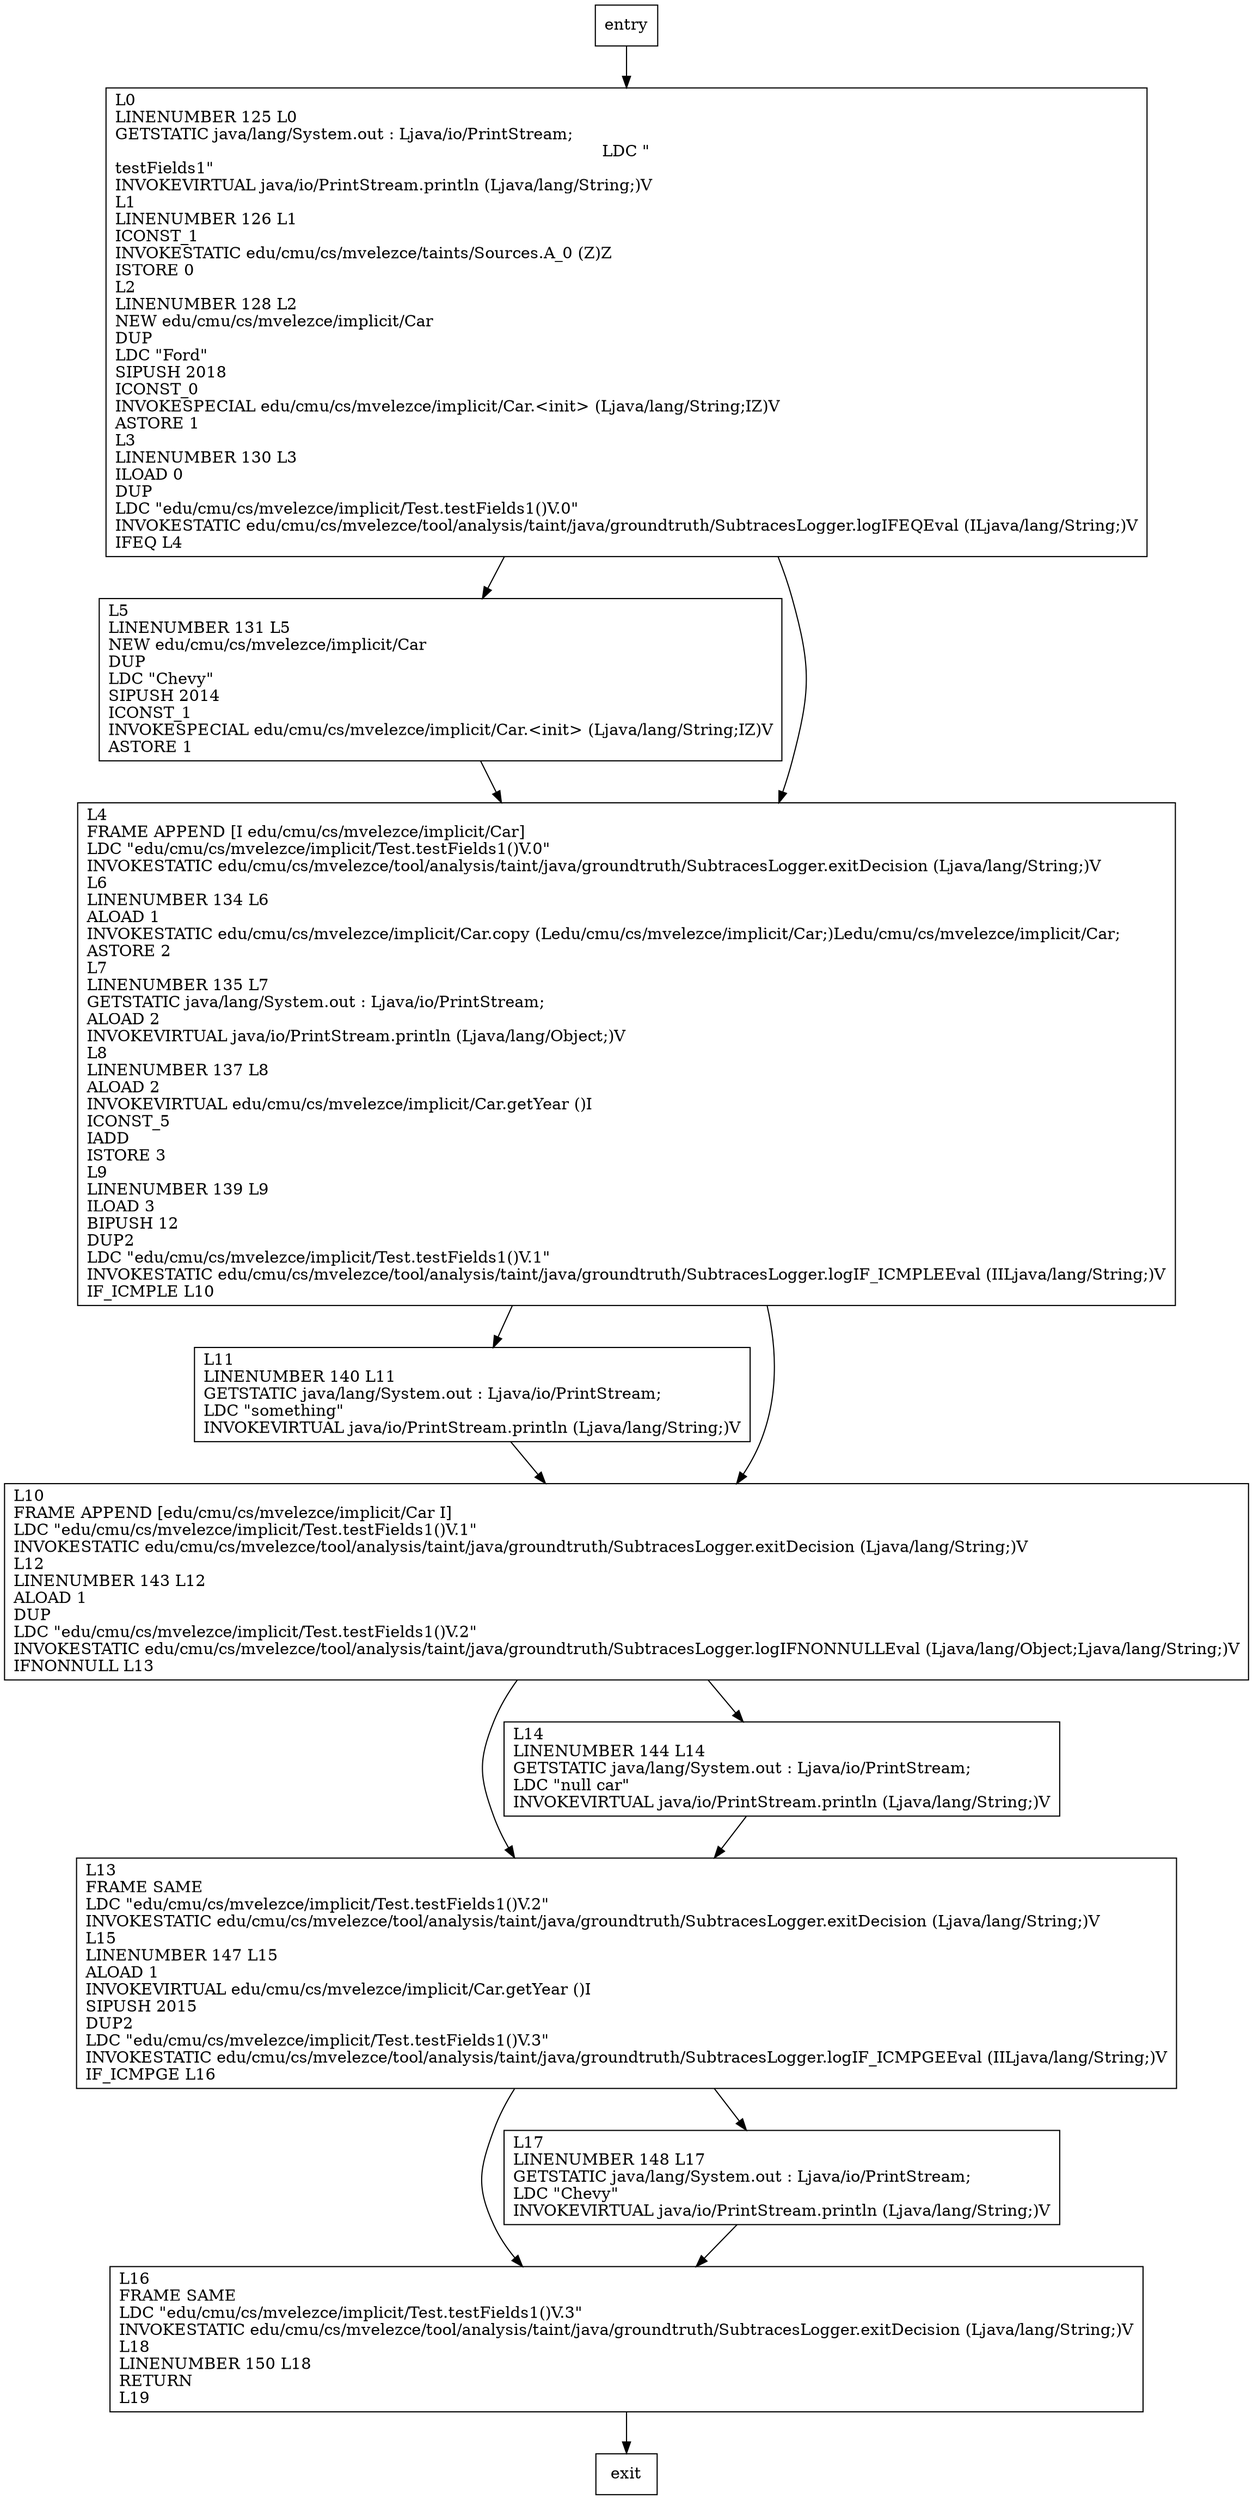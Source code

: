 digraph testFields1 {
node [shape=record];
255090450 [label="L0\lLINENUMBER 125 L0\lGETSTATIC java/lang/System.out : Ljava/io/PrintStream;\lLDC \"\ntestFields1\"\lINVOKEVIRTUAL java/io/PrintStream.println (Ljava/lang/String;)V\lL1\lLINENUMBER 126 L1\lICONST_1\lINVOKESTATIC edu/cmu/cs/mvelezce/taints/Sources.A_0 (Z)Z\lISTORE 0\lL2\lLINENUMBER 128 L2\lNEW edu/cmu/cs/mvelezce/implicit/Car\lDUP\lLDC \"Ford\"\lSIPUSH 2018\lICONST_0\lINVOKESPECIAL edu/cmu/cs/mvelezce/implicit/Car.\<init\> (Ljava/lang/String;IZ)V\lASTORE 1\lL3\lLINENUMBER 130 L3\lILOAD 0\lDUP\lLDC \"edu/cmu/cs/mvelezce/implicit/Test.testFields1()V.0\"\lINVOKESTATIC edu/cmu/cs/mvelezce/tool/analysis/taint/java/groundtruth/SubtracesLogger.logIFEQEval (ILjava/lang/String;)V\lIFEQ L4\l"];
1683528756 [label="L5\lLINENUMBER 131 L5\lNEW edu/cmu/cs/mvelezce/implicit/Car\lDUP\lLDC \"Chevy\"\lSIPUSH 2014\lICONST_1\lINVOKESPECIAL edu/cmu/cs/mvelezce/implicit/Car.\<init\> (Ljava/lang/String;IZ)V\lASTORE 1\l"];
238499089 [label="L11\lLINENUMBER 140 L11\lGETSTATIC java/lang/System.out : Ljava/io/PrintStream;\lLDC \"something\"\lINVOKEVIRTUAL java/io/PrintStream.println (Ljava/lang/String;)V\l"];
1134723597 [label="L4\lFRAME APPEND [I edu/cmu/cs/mvelezce/implicit/Car]\lLDC \"edu/cmu/cs/mvelezce/implicit/Test.testFields1()V.0\"\lINVOKESTATIC edu/cmu/cs/mvelezce/tool/analysis/taint/java/groundtruth/SubtracesLogger.exitDecision (Ljava/lang/String;)V\lL6\lLINENUMBER 134 L6\lALOAD 1\lINVOKESTATIC edu/cmu/cs/mvelezce/implicit/Car.copy (Ledu/cmu/cs/mvelezce/implicit/Car;)Ledu/cmu/cs/mvelezce/implicit/Car;\lASTORE 2\lL7\lLINENUMBER 135 L7\lGETSTATIC java/lang/System.out : Ljava/io/PrintStream;\lALOAD 2\lINVOKEVIRTUAL java/io/PrintStream.println (Ljava/lang/Object;)V\lL8\lLINENUMBER 137 L8\lALOAD 2\lINVOKEVIRTUAL edu/cmu/cs/mvelezce/implicit/Car.getYear ()I\lICONST_5\lIADD\lISTORE 3\lL9\lLINENUMBER 139 L9\lILOAD 3\lBIPUSH 12\lDUP2\lLDC \"edu/cmu/cs/mvelezce/implicit/Test.testFields1()V.1\"\lINVOKESTATIC edu/cmu/cs/mvelezce/tool/analysis/taint/java/groundtruth/SubtracesLogger.logIF_ICMPLEEval (IILjava/lang/String;)V\lIF_ICMPLE L10\l"];
592851622 [label="L10\lFRAME APPEND [edu/cmu/cs/mvelezce/implicit/Car I]\lLDC \"edu/cmu/cs/mvelezce/implicit/Test.testFields1()V.1\"\lINVOKESTATIC edu/cmu/cs/mvelezce/tool/analysis/taint/java/groundtruth/SubtracesLogger.exitDecision (Ljava/lang/String;)V\lL12\lLINENUMBER 143 L12\lALOAD 1\lDUP\lLDC \"edu/cmu/cs/mvelezce/implicit/Test.testFields1()V.2\"\lINVOKESTATIC edu/cmu/cs/mvelezce/tool/analysis/taint/java/groundtruth/SubtracesLogger.logIFNONNULLEval (Ljava/lang/Object;Ljava/lang/String;)V\lIFNONNULL L13\l"];
2035020306 [label="L13\lFRAME SAME\lLDC \"edu/cmu/cs/mvelezce/implicit/Test.testFields1()V.2\"\lINVOKESTATIC edu/cmu/cs/mvelezce/tool/analysis/taint/java/groundtruth/SubtracesLogger.exitDecision (Ljava/lang/String;)V\lL15\lLINENUMBER 147 L15\lALOAD 1\lINVOKEVIRTUAL edu/cmu/cs/mvelezce/implicit/Car.getYear ()I\lSIPUSH 2015\lDUP2\lLDC \"edu/cmu/cs/mvelezce/implicit/Test.testFields1()V.3\"\lINVOKESTATIC edu/cmu/cs/mvelezce/tool/analysis/taint/java/groundtruth/SubtracesLogger.logIF_ICMPGEEval (IILjava/lang/String;)V\lIF_ICMPGE L16\l"];
1555170128 [label="L16\lFRAME SAME\lLDC \"edu/cmu/cs/mvelezce/implicit/Test.testFields1()V.3\"\lINVOKESTATIC edu/cmu/cs/mvelezce/tool/analysis/taint/java/groundtruth/SubtracesLogger.exitDecision (Ljava/lang/String;)V\lL18\lLINENUMBER 150 L18\lRETURN\lL19\l"];
1498577968 [label="L14\lLINENUMBER 144 L14\lGETSTATIC java/lang/System.out : Ljava/io/PrintStream;\lLDC \"null car\"\lINVOKEVIRTUAL java/io/PrintStream.println (Ljava/lang/String;)V\l"];
1796877471 [label="L17\lLINENUMBER 148 L17\lGETSTATIC java/lang/System.out : Ljava/io/PrintStream;\lLDC \"Chevy\"\lINVOKEVIRTUAL java/io/PrintStream.println (Ljava/lang/String;)V\l"];
entry;
exit;
entry -> 255090450;
255090450 -> 1683528756;
255090450 -> 1134723597;
1683528756 -> 1134723597;
238499089 -> 592851622;
1134723597 -> 238499089;
1134723597 -> 592851622;
592851622 -> 2035020306;
592851622 -> 1498577968;
2035020306 -> 1555170128;
2035020306 -> 1796877471;
1555170128 -> exit;
1498577968 -> 2035020306;
1796877471 -> 1555170128;
}
